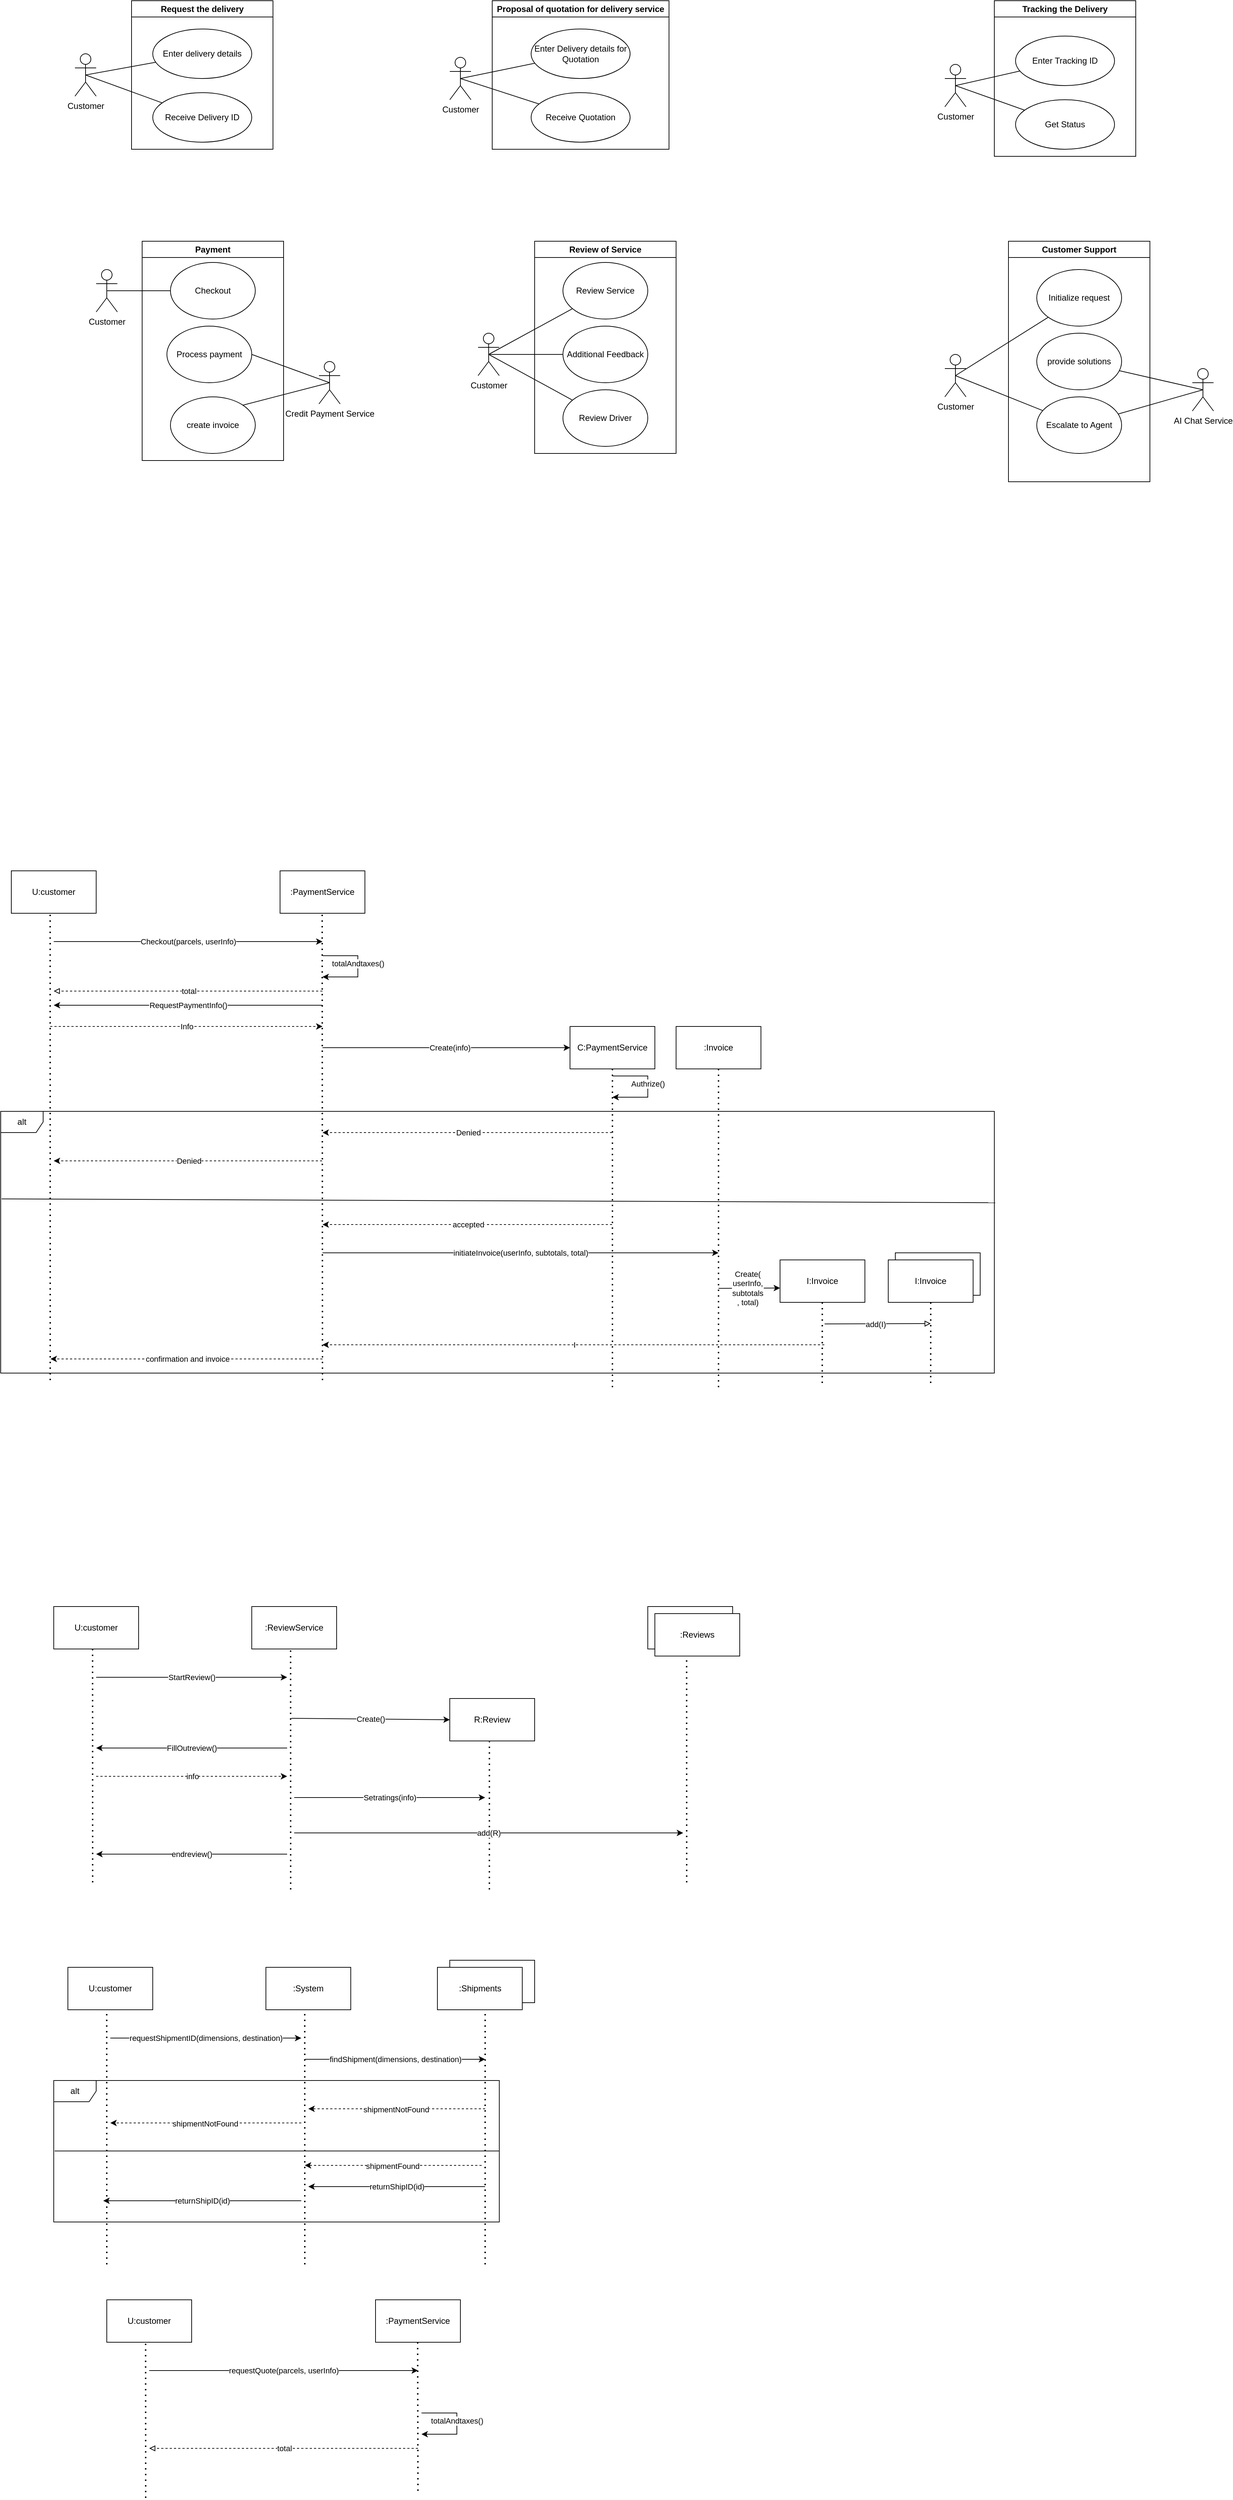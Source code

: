 <mxfile version="24.7.17">
  <diagram name="Page-1" id="E9uBEYS8e_-sD6PRWr0S">
    <mxGraphModel dx="955" dy="475" grid="1" gridSize="10" guides="1" tooltips="1" connect="1" arrows="1" fold="1" page="0" pageScale="1" pageWidth="1400" pageHeight="1000" math="0" shadow="0">
      <root>
        <mxCell id="0" />
        <mxCell id="1" parent="0" />
        <mxCell id="o7OOsQI0i-CVaTe_SLPI-57" value="alt" style="shape=umlFrame;whiteSpace=wrap;html=1;pointerEvents=0;" parent="1" vertex="1">
          <mxGeometry x="55" y="1690" width="1405" height="370" as="geometry" />
        </mxCell>
        <mxCell id="RrWazH4yD2ocSMV3lxz0-13" value="Request the delivery" style="swimlane;whiteSpace=wrap;html=1;" parent="1" vertex="1">
          <mxGeometry x="240" y="120" width="200" height="210" as="geometry" />
        </mxCell>
        <mxCell id="RrWazH4yD2ocSMV3lxz0-6" value="Enter delivery details" style="ellipse;whiteSpace=wrap;html=1;" parent="RrWazH4yD2ocSMV3lxz0-13" vertex="1">
          <mxGeometry x="30" y="40" width="140" height="70" as="geometry" />
        </mxCell>
        <mxCell id="RrWazH4yD2ocSMV3lxz0-7" value="Receive Delivery ID" style="ellipse;whiteSpace=wrap;html=1;" parent="RrWazH4yD2ocSMV3lxz0-13" vertex="1">
          <mxGeometry x="30" y="130" width="140" height="70" as="geometry" />
        </mxCell>
        <mxCell id="tm-aANwUoJgB9_Mllnvm-1" style="rounded=0;orthogonalLoop=1;jettySize=auto;html=1;exitX=0.5;exitY=0.5;exitDx=0;exitDy=0;exitPerimeter=0;endArrow=none;endFill=0;" edge="1" parent="1" source="RrWazH4yD2ocSMV3lxz0-14" target="RrWazH4yD2ocSMV3lxz0-6">
          <mxGeometry relative="1" as="geometry" />
        </mxCell>
        <mxCell id="tm-aANwUoJgB9_Mllnvm-2" style="rounded=0;orthogonalLoop=1;jettySize=auto;html=1;exitX=0.5;exitY=0.5;exitDx=0;exitDy=0;exitPerimeter=0;endArrow=none;endFill=0;" edge="1" parent="1" source="RrWazH4yD2ocSMV3lxz0-14" target="RrWazH4yD2ocSMV3lxz0-7">
          <mxGeometry relative="1" as="geometry" />
        </mxCell>
        <mxCell id="RrWazH4yD2ocSMV3lxz0-14" value="Customer" style="shape=umlActor;verticalLabelPosition=bottom;verticalAlign=top;html=1;outlineConnect=0;" parent="1" vertex="1">
          <mxGeometry x="160" y="195" width="30" height="60" as="geometry" />
        </mxCell>
        <mxCell id="ajyNIhzUGbpYRZz88VfT-1" value="Proposal of quotation for delivery service" style="swimlane;whiteSpace=wrap;html=1;" parent="1" vertex="1">
          <mxGeometry x="750" y="120" width="250" height="210" as="geometry" />
        </mxCell>
        <mxCell id="ajyNIhzUGbpYRZz88VfT-2" value="Enter Delivery details for Quotation" style="ellipse;whiteSpace=wrap;html=1;" parent="ajyNIhzUGbpYRZz88VfT-1" vertex="1">
          <mxGeometry x="55" y="40" width="140" height="70" as="geometry" />
        </mxCell>
        <mxCell id="ajyNIhzUGbpYRZz88VfT-3" value="Receive Quotation" style="ellipse;whiteSpace=wrap;html=1;" parent="ajyNIhzUGbpYRZz88VfT-1" vertex="1">
          <mxGeometry x="55" y="130" width="140" height="70" as="geometry" />
        </mxCell>
        <mxCell id="tm-aANwUoJgB9_Mllnvm-3" style="edgeStyle=none;rounded=0;orthogonalLoop=1;jettySize=auto;html=1;exitX=0.5;exitY=0.5;exitDx=0;exitDy=0;exitPerimeter=0;endArrow=none;endFill=0;" edge="1" parent="1" source="ajyNIhzUGbpYRZz88VfT-5" target="ajyNIhzUGbpYRZz88VfT-2">
          <mxGeometry relative="1" as="geometry" />
        </mxCell>
        <mxCell id="tm-aANwUoJgB9_Mllnvm-4" style="edgeStyle=none;rounded=0;orthogonalLoop=1;jettySize=auto;html=1;exitX=0.5;exitY=0.5;exitDx=0;exitDy=0;exitPerimeter=0;endArrow=none;endFill=0;" edge="1" parent="1" source="ajyNIhzUGbpYRZz88VfT-5" target="ajyNIhzUGbpYRZz88VfT-3">
          <mxGeometry relative="1" as="geometry" />
        </mxCell>
        <mxCell id="ajyNIhzUGbpYRZz88VfT-5" value="Customer" style="shape=umlActor;verticalLabelPosition=bottom;verticalAlign=top;html=1;outlineConnect=0;" parent="1" vertex="1">
          <mxGeometry x="690" y="200" width="30" height="60" as="geometry" />
        </mxCell>
        <mxCell id="ajyNIhzUGbpYRZz88VfT-19" value="Tracking the Delivery" style="swimlane;whiteSpace=wrap;html=1;" parent="1" vertex="1">
          <mxGeometry x="1460" y="120" width="200" height="220" as="geometry" />
        </mxCell>
        <mxCell id="ajyNIhzUGbpYRZz88VfT-20" value="Enter Tracking ID" style="ellipse;whiteSpace=wrap;html=1;" parent="ajyNIhzUGbpYRZz88VfT-19" vertex="1">
          <mxGeometry x="30" y="50" width="140" height="70" as="geometry" />
        </mxCell>
        <mxCell id="ajyNIhzUGbpYRZz88VfT-21" value="Get Status" style="ellipse;whiteSpace=wrap;html=1;" parent="ajyNIhzUGbpYRZz88VfT-19" vertex="1">
          <mxGeometry x="30" y="140" width="140" height="70" as="geometry" />
        </mxCell>
        <mxCell id="tm-aANwUoJgB9_Mllnvm-5" style="edgeStyle=none;rounded=0;orthogonalLoop=1;jettySize=auto;html=1;exitX=0.5;exitY=0.5;exitDx=0;exitDy=0;exitPerimeter=0;endArrow=none;endFill=0;" edge="1" parent="1" source="ajyNIhzUGbpYRZz88VfT-25" target="ajyNIhzUGbpYRZz88VfT-20">
          <mxGeometry relative="1" as="geometry" />
        </mxCell>
        <mxCell id="tm-aANwUoJgB9_Mllnvm-6" style="edgeStyle=none;rounded=0;orthogonalLoop=1;jettySize=auto;html=1;exitX=0.5;exitY=0.5;exitDx=0;exitDy=0;exitPerimeter=0;endArrow=none;endFill=0;" edge="1" parent="1" source="ajyNIhzUGbpYRZz88VfT-25" target="ajyNIhzUGbpYRZz88VfT-21">
          <mxGeometry relative="1" as="geometry" />
        </mxCell>
        <mxCell id="ajyNIhzUGbpYRZz88VfT-25" value="Customer" style="shape=umlActor;verticalLabelPosition=bottom;verticalAlign=top;html=1;outlineConnect=0;" parent="1" vertex="1">
          <mxGeometry x="1390" y="210" width="30" height="60" as="geometry" />
        </mxCell>
        <mxCell id="fZCNqDVNTXnF4iTmZyPd-1" style="rounded=0;orthogonalLoop=1;jettySize=auto;html=1;exitX=0.5;exitY=0.5;exitDx=0;exitDy=0;exitPerimeter=0;endArrow=none;endFill=0;" parent="1" source="fZCNqDVNTXnF4iTmZyPd-4" target="fZCNqDVNTXnF4iTmZyPd-5" edge="1">
          <mxGeometry relative="1" as="geometry" />
        </mxCell>
        <mxCell id="fZCNqDVNTXnF4iTmZyPd-2" style="edgeStyle=none;rounded=0;orthogonalLoop=1;jettySize=auto;html=1;exitX=0.5;exitY=0.5;exitDx=0;exitDy=0;exitPerimeter=0;endArrow=none;endFill=0;entryX=1;entryY=0;entryDx=0;entryDy=0;" parent="1" source="fZCNqDVNTXnF4iTmZyPd-8" target="fZCNqDVNTXnF4iTmZyPd-6" edge="1">
          <mxGeometry relative="1" as="geometry" />
        </mxCell>
        <mxCell id="fZCNqDVNTXnF4iTmZyPd-3" style="edgeStyle=none;rounded=0;orthogonalLoop=1;jettySize=auto;html=1;exitX=0.5;exitY=0.5;exitDx=0;exitDy=0;exitPerimeter=0;endArrow=none;endFill=0;entryX=1;entryY=0.5;entryDx=0;entryDy=0;" parent="1" source="fZCNqDVNTXnF4iTmZyPd-8" target="fZCNqDVNTXnF4iTmZyPd-9" edge="1">
          <mxGeometry relative="1" as="geometry" />
        </mxCell>
        <mxCell id="fZCNqDVNTXnF4iTmZyPd-4" value="Customer" style="shape=umlActor;verticalLabelPosition=bottom;verticalAlign=top;html=1;" parent="1" vertex="1">
          <mxGeometry x="190" y="500" width="30" height="60" as="geometry" />
        </mxCell>
        <mxCell id="fZCNqDVNTXnF4iTmZyPd-6" value="create invoice" style="ellipse;whiteSpace=wrap;html=1;" parent="1" vertex="1">
          <mxGeometry x="295" y="680" width="120" height="80" as="geometry" />
        </mxCell>
        <mxCell id="fZCNqDVNTXnF4iTmZyPd-8" value="Credit Payment Service" style="shape=umlActor;verticalLabelPosition=bottom;verticalAlign=top;html=1;" parent="1" vertex="1">
          <mxGeometry x="505" y="630" width="30" height="60" as="geometry" />
        </mxCell>
        <mxCell id="fZCNqDVNTXnF4iTmZyPd-10" value="Payment" style="swimlane;whiteSpace=wrap;html=1;" parent="1" vertex="1">
          <mxGeometry x="255" y="460" width="200" height="310" as="geometry" />
        </mxCell>
        <mxCell id="fZCNqDVNTXnF4iTmZyPd-5" value="Checkout" style="ellipse;whiteSpace=wrap;html=1;" parent="fZCNqDVNTXnF4iTmZyPd-10" vertex="1">
          <mxGeometry x="40" y="30" width="120" height="80" as="geometry" />
        </mxCell>
        <mxCell id="fZCNqDVNTXnF4iTmZyPd-9" value="Process payment" style="ellipse;whiteSpace=wrap;html=1;" parent="fZCNqDVNTXnF4iTmZyPd-10" vertex="1">
          <mxGeometry x="35" y="120" width="120" height="80" as="geometry" />
        </mxCell>
        <mxCell id="fZCNqDVNTXnF4iTmZyPd-11" style="edgeStyle=none;rounded=0;orthogonalLoop=1;jettySize=auto;html=1;exitX=0.5;exitY=0.5;exitDx=0;exitDy=0;exitPerimeter=0;endArrow=none;endFill=0;" parent="1" source="fZCNqDVNTXnF4iTmZyPd-15" target="fZCNqDVNTXnF4iTmZyPd-16" edge="1">
          <mxGeometry relative="1" as="geometry" />
        </mxCell>
        <mxCell id="fZCNqDVNTXnF4iTmZyPd-12" style="edgeStyle=none;rounded=0;orthogonalLoop=1;jettySize=auto;html=1;exitX=0.5;exitY=0.5;exitDx=0;exitDy=0;exitPerimeter=0;endArrow=none;endFill=0;" parent="1" source="fZCNqDVNTXnF4iTmZyPd-15" target="fZCNqDVNTXnF4iTmZyPd-17" edge="1">
          <mxGeometry relative="1" as="geometry" />
        </mxCell>
        <mxCell id="fZCNqDVNTXnF4iTmZyPd-13" style="edgeStyle=none;rounded=0;orthogonalLoop=1;jettySize=auto;html=1;exitX=0.5;exitY=0.5;exitDx=0;exitDy=0;exitPerimeter=0;endArrow=none;endFill=0;" parent="1" source="fZCNqDVNTXnF4iTmZyPd-15" target="fZCNqDVNTXnF4iTmZyPd-18" edge="1">
          <mxGeometry relative="1" as="geometry" />
        </mxCell>
        <mxCell id="fZCNqDVNTXnF4iTmZyPd-15" value="Customer" style="shape=umlActor;verticalLabelPosition=bottom;verticalAlign=top;html=1;" parent="1" vertex="1">
          <mxGeometry x="730" y="590" width="30" height="60" as="geometry" />
        </mxCell>
        <mxCell id="fZCNqDVNTXnF4iTmZyPd-16" value="Review Service" style="ellipse;whiteSpace=wrap;html=1;" parent="1" vertex="1">
          <mxGeometry x="850" y="490" width="120" height="80" as="geometry" />
        </mxCell>
        <mxCell id="fZCNqDVNTXnF4iTmZyPd-17" value="Additional Feedback" style="ellipse;whiteSpace=wrap;html=1;" parent="1" vertex="1">
          <mxGeometry x="850" y="580" width="120" height="80" as="geometry" />
        </mxCell>
        <mxCell id="fZCNqDVNTXnF4iTmZyPd-18" value="Review Driver" style="ellipse;whiteSpace=wrap;html=1;" parent="1" vertex="1">
          <mxGeometry x="850" y="670" width="120" height="80" as="geometry" />
        </mxCell>
        <mxCell id="fZCNqDVNTXnF4iTmZyPd-20" value="Review of Service" style="swimlane;whiteSpace=wrap;html=1;" parent="1" vertex="1">
          <mxGeometry x="810" y="460" width="200" height="300" as="geometry" />
        </mxCell>
        <mxCell id="tm-aANwUoJgB9_Mllnvm-8" style="edgeStyle=none;rounded=0;orthogonalLoop=1;jettySize=auto;html=1;exitX=0.5;exitY=0.5;exitDx=0;exitDy=0;exitPerimeter=0;endArrow=none;endFill=0;" edge="1" parent="1" source="fZCNqDVNTXnF4iTmZyPd-26" target="fZCNqDVNTXnF4iTmZyPd-27">
          <mxGeometry relative="1" as="geometry" />
        </mxCell>
        <mxCell id="tm-aANwUoJgB9_Mllnvm-9" style="edgeStyle=none;rounded=0;orthogonalLoop=1;jettySize=auto;html=1;exitX=0.5;exitY=0.5;exitDx=0;exitDy=0;exitPerimeter=0;endArrow=none;endFill=0;" edge="1" parent="1" source="fZCNqDVNTXnF4iTmZyPd-26" target="fZCNqDVNTXnF4iTmZyPd-29">
          <mxGeometry relative="1" as="geometry" />
        </mxCell>
        <mxCell id="fZCNqDVNTXnF4iTmZyPd-26" value="Customer" style="shape=umlActor;verticalLabelPosition=bottom;verticalAlign=top;html=1;outlineConnect=0;" parent="1" vertex="1">
          <mxGeometry x="1390" y="620" width="30" height="60" as="geometry" />
        </mxCell>
        <mxCell id="fZCNqDVNTXnF4iTmZyPd-27" value="Initialize request" style="ellipse;whiteSpace=wrap;html=1;" parent="1" vertex="1">
          <mxGeometry x="1520" y="500" width="120" height="80" as="geometry" />
        </mxCell>
        <mxCell id="fZCNqDVNTXnF4iTmZyPd-28" value="provide solutions" style="ellipse;whiteSpace=wrap;html=1;" parent="1" vertex="1">
          <mxGeometry x="1520" y="590" width="120" height="80" as="geometry" />
        </mxCell>
        <mxCell id="fZCNqDVNTXnF4iTmZyPd-29" value="Escalate to Agent" style="ellipse;whiteSpace=wrap;html=1;" parent="1" vertex="1">
          <mxGeometry x="1520" y="680" width="120" height="80" as="geometry" />
        </mxCell>
        <mxCell id="fZCNqDVNTXnF4iTmZyPd-31" style="edgeStyle=none;rounded=0;orthogonalLoop=1;jettySize=auto;html=1;exitX=0.5;exitY=0.5;exitDx=0;exitDy=0;exitPerimeter=0;endArrow=none;endFill=0;" parent="1" source="fZCNqDVNTXnF4iTmZyPd-38" target="fZCNqDVNTXnF4iTmZyPd-28" edge="1">
          <mxGeometry relative="1" as="geometry" />
        </mxCell>
        <mxCell id="fZCNqDVNTXnF4iTmZyPd-32" style="edgeStyle=none;rounded=0;orthogonalLoop=1;jettySize=auto;html=1;exitX=0.5;exitY=0.5;exitDx=0;exitDy=0;exitPerimeter=0;endArrow=none;endFill=0;" parent="1" source="fZCNqDVNTXnF4iTmZyPd-38" target="fZCNqDVNTXnF4iTmZyPd-29" edge="1">
          <mxGeometry relative="1" as="geometry" />
        </mxCell>
        <mxCell id="fZCNqDVNTXnF4iTmZyPd-38" value="AI Chat Service" style="shape=umlActor;verticalLabelPosition=bottom;verticalAlign=top;html=1;outlineConnect=0;" parent="1" vertex="1">
          <mxGeometry x="1740" y="640" width="30" height="60" as="geometry" />
        </mxCell>
        <mxCell id="fZCNqDVNTXnF4iTmZyPd-39" value="Customer Support" style="swimlane;whiteSpace=wrap;html=1;" parent="1" vertex="1">
          <mxGeometry x="1480" y="460" width="200" height="340" as="geometry" />
        </mxCell>
        <mxCell id="o7OOsQI0i-CVaTe_SLPI-4" value="" style="endArrow=none;dashed=1;html=1;dashPattern=1 3;strokeWidth=2;rounded=0;" parent="1" edge="1">
          <mxGeometry width="50" height="50" relative="1" as="geometry">
            <mxPoint x="125" y="2070" as="sourcePoint" />
            <mxPoint x="124.9" y="1410" as="targetPoint" />
          </mxGeometry>
        </mxCell>
        <mxCell id="o7OOsQI0i-CVaTe_SLPI-9" value=":PaymentService" style="rounded=0;whiteSpace=wrap;html=1;" parent="1" vertex="1">
          <mxGeometry x="450" y="1350" width="120" height="60" as="geometry" />
        </mxCell>
        <mxCell id="o7OOsQI0i-CVaTe_SLPI-10" value="" style="endArrow=none;dashed=1;html=1;dashPattern=1 3;strokeWidth=2;rounded=0;" parent="1" edge="1">
          <mxGeometry width="50" height="50" relative="1" as="geometry">
            <mxPoint x="510" y="2070" as="sourcePoint" />
            <mxPoint x="509.57" y="1410" as="targetPoint" />
          </mxGeometry>
        </mxCell>
        <mxCell id="o7OOsQI0i-CVaTe_SLPI-11" value="C:PaymentService" style="rounded=0;whiteSpace=wrap;html=1;" parent="1" vertex="1">
          <mxGeometry x="860" y="1570" width="120" height="60" as="geometry" />
        </mxCell>
        <mxCell id="o7OOsQI0i-CVaTe_SLPI-12" value="" style="endArrow=none;dashed=1;html=1;dashPattern=1 3;strokeWidth=2;rounded=0;entryX=0.5;entryY=1;entryDx=0;entryDy=0;" parent="1" target="o7OOsQI0i-CVaTe_SLPI-11" edge="1">
          <mxGeometry width="50" height="50" relative="1" as="geometry">
            <mxPoint x="920" y="2080" as="sourcePoint" />
            <mxPoint x="919.7" y="1610" as="targetPoint" />
          </mxGeometry>
        </mxCell>
        <mxCell id="o7OOsQI0i-CVaTe_SLPI-13" value=":Invoice" style="rounded=0;whiteSpace=wrap;html=1;" parent="1" vertex="1">
          <mxGeometry x="1010" y="1570" width="120" height="60" as="geometry" />
        </mxCell>
        <mxCell id="o7OOsQI0i-CVaTe_SLPI-14" value="" style="endArrow=none;dashed=1;html=1;dashPattern=1 3;strokeWidth=2;rounded=0;entryX=0.5;entryY=1;entryDx=0;entryDy=0;" parent="1" target="o7OOsQI0i-CVaTe_SLPI-13" edge="1">
          <mxGeometry width="50" height="50" relative="1" as="geometry">
            <mxPoint x="1070" y="2080" as="sourcePoint" />
            <mxPoint x="1070" y="1640" as="targetPoint" />
          </mxGeometry>
        </mxCell>
        <mxCell id="o7OOsQI0i-CVaTe_SLPI-15" value="I:Invoice" style="rounded=0;whiteSpace=wrap;html=1;" parent="1" vertex="1">
          <mxGeometry x="1157" y="1900" width="120" height="60" as="geometry" />
        </mxCell>
        <mxCell id="o7OOsQI0i-CVaTe_SLPI-16" value="" style="endArrow=none;dashed=1;html=1;dashPattern=1 3;strokeWidth=2;rounded=0;" parent="1" edge="1">
          <mxGeometry width="50" height="50" relative="1" as="geometry">
            <mxPoint x="1216.75" y="1960" as="sourcePoint" />
            <mxPoint x="1216.66" y="2080" as="targetPoint" />
          </mxGeometry>
        </mxCell>
        <mxCell id="o7OOsQI0i-CVaTe_SLPI-25" value="" style="endArrow=classic;html=1;rounded=0;" parent="1" edge="1">
          <mxGeometry relative="1" as="geometry">
            <mxPoint x="130" y="1450" as="sourcePoint" />
            <mxPoint x="510" y="1450" as="targetPoint" />
          </mxGeometry>
        </mxCell>
        <mxCell id="o7OOsQI0i-CVaTe_SLPI-26" value="Checkout(parcels, userInfo)" style="edgeLabel;resizable=0;html=1;;align=center;verticalAlign=middle;" parent="o7OOsQI0i-CVaTe_SLPI-25" connectable="0" vertex="1">
          <mxGeometry relative="1" as="geometry">
            <mxPoint as="offset" />
          </mxGeometry>
        </mxCell>
        <mxCell id="o7OOsQI0i-CVaTe_SLPI-30" value="" style="endArrow=classic;html=1;rounded=0;entryX=0;entryY=0.5;entryDx=0;entryDy=0;" parent="1" target="o7OOsQI0i-CVaTe_SLPI-11" edge="1">
          <mxGeometry relative="1" as="geometry">
            <mxPoint x="510" y="1600" as="sourcePoint" />
            <mxPoint x="680" y="1530" as="targetPoint" />
          </mxGeometry>
        </mxCell>
        <mxCell id="o7OOsQI0i-CVaTe_SLPI-31" value="Create(info)" style="edgeLabel;resizable=0;html=1;;align=center;verticalAlign=middle;" parent="o7OOsQI0i-CVaTe_SLPI-30" connectable="0" vertex="1">
          <mxGeometry relative="1" as="geometry">
            <mxPoint x="5" as="offset" />
          </mxGeometry>
        </mxCell>
        <mxCell id="o7OOsQI0i-CVaTe_SLPI-37" value="" style="endArrow=classic;html=1;rounded=0;" parent="1" edge="1">
          <mxGeometry relative="1" as="geometry">
            <mxPoint x="510" y="1540" as="sourcePoint" />
            <mxPoint x="130" y="1540" as="targetPoint" />
          </mxGeometry>
        </mxCell>
        <mxCell id="o7OOsQI0i-CVaTe_SLPI-38" value="RequestPaymentInfo()" style="edgeLabel;resizable=0;html=1;;align=center;verticalAlign=middle;" parent="o7OOsQI0i-CVaTe_SLPI-37" connectable="0" vertex="1">
          <mxGeometry relative="1" as="geometry" />
        </mxCell>
        <mxCell id="o7OOsQI0i-CVaTe_SLPI-48" value="" style="endArrow=classic;html=1;rounded=0;dashed=1;" parent="1" edge="1">
          <mxGeometry relative="1" as="geometry">
            <mxPoint x="125" y="1570" as="sourcePoint" />
            <mxPoint x="510" y="1570" as="targetPoint" />
          </mxGeometry>
        </mxCell>
        <mxCell id="o7OOsQI0i-CVaTe_SLPI-49" value="Info" style="edgeLabel;resizable=0;html=1;;align=center;verticalAlign=middle;" parent="o7OOsQI0i-CVaTe_SLPI-48" connectable="0" vertex="1">
          <mxGeometry relative="1" as="geometry">
            <mxPoint as="offset" />
          </mxGeometry>
        </mxCell>
        <mxCell id="o7OOsQI0i-CVaTe_SLPI-50" value="" style="endArrow=classic;html=1;rounded=0;" parent="1" edge="1">
          <mxGeometry width="50" height="50" relative="1" as="geometry">
            <mxPoint x="920" y="1640" as="sourcePoint" />
            <mxPoint x="920" y="1670" as="targetPoint" />
            <Array as="points">
              <mxPoint x="970" y="1640" />
              <mxPoint x="970" y="1670" />
            </Array>
          </mxGeometry>
        </mxCell>
        <mxCell id="o7OOsQI0i-CVaTe_SLPI-51" value="Authrize()" style="edgeLabel;html=1;align=center;verticalAlign=middle;resizable=0;points=[];" parent="o7OOsQI0i-CVaTe_SLPI-50" vertex="1" connectable="0">
          <mxGeometry x="-0.068" relative="1" as="geometry">
            <mxPoint as="offset" />
          </mxGeometry>
        </mxCell>
        <mxCell id="o7OOsQI0i-CVaTe_SLPI-58" value="" style="endArrow=none;html=1;rounded=0;exitX=0.001;exitY=0.46;exitDx=0;exitDy=0;exitPerimeter=0;entryX=1.001;entryY=0.349;entryDx=0;entryDy=0;entryPerimeter=0;" parent="1" target="o7OOsQI0i-CVaTe_SLPI-57" edge="1">
          <mxGeometry width="50" height="50" relative="1" as="geometry">
            <mxPoint x="56.245" y="1813.8" as="sourcePoint" />
            <mxPoint x="1300" y="1818.1" as="targetPoint" />
          </mxGeometry>
        </mxCell>
        <mxCell id="o7OOsQI0i-CVaTe_SLPI-68" value="" style="endArrow=classic;html=1;rounded=0;dashed=1;" parent="1" edge="1">
          <mxGeometry relative="1" as="geometry">
            <mxPoint x="919.57" y="1720" as="sourcePoint" />
            <mxPoint x="510" y="1720.01" as="targetPoint" />
          </mxGeometry>
        </mxCell>
        <mxCell id="o7OOsQI0i-CVaTe_SLPI-69" value="Denied" style="edgeLabel;resizable=0;html=1;;align=center;verticalAlign=middle;" parent="o7OOsQI0i-CVaTe_SLPI-68" connectable="0" vertex="1">
          <mxGeometry relative="1" as="geometry">
            <mxPoint x="1" as="offset" />
          </mxGeometry>
        </mxCell>
        <mxCell id="o7OOsQI0i-CVaTe_SLPI-73" value="" style="endArrow=classic;html=1;rounded=0;dashed=1;" parent="1" edge="1">
          <mxGeometry relative="1" as="geometry">
            <mxPoint x="509.57" y="1760" as="sourcePoint" />
            <mxPoint x="130" y="1760" as="targetPoint" />
          </mxGeometry>
        </mxCell>
        <mxCell id="o7OOsQI0i-CVaTe_SLPI-74" value="Denied" style="edgeLabel;resizable=0;html=1;;align=center;verticalAlign=middle;" parent="o7OOsQI0i-CVaTe_SLPI-73" connectable="0" vertex="1">
          <mxGeometry relative="1" as="geometry">
            <mxPoint x="1" as="offset" />
          </mxGeometry>
        </mxCell>
        <mxCell id="o7OOsQI0i-CVaTe_SLPI-77" value="" style="endArrow=classic;html=1;rounded=0;dashed=1;" parent="1" edge="1">
          <mxGeometry relative="1" as="geometry">
            <mxPoint x="919.57" y="1850" as="sourcePoint" />
            <mxPoint x="510" y="1850.01" as="targetPoint" />
          </mxGeometry>
        </mxCell>
        <mxCell id="o7OOsQI0i-CVaTe_SLPI-78" value="accepted" style="edgeLabel;resizable=0;html=1;;align=center;verticalAlign=middle;" parent="o7OOsQI0i-CVaTe_SLPI-77" connectable="0" vertex="1">
          <mxGeometry relative="1" as="geometry">
            <mxPoint x="1" as="offset" />
          </mxGeometry>
        </mxCell>
        <mxCell id="o7OOsQI0i-CVaTe_SLPI-80" value="" style="endArrow=classic;html=1;rounded=0;" parent="1" edge="1">
          <mxGeometry relative="1" as="geometry">
            <mxPoint x="510" y="1890" as="sourcePoint" />
            <mxPoint x="1070" y="1890" as="targetPoint" />
          </mxGeometry>
        </mxCell>
        <mxCell id="o7OOsQI0i-CVaTe_SLPI-81" value="initiateInvoice(userInfo, subtotals, total)" style="edgeLabel;resizable=0;html=1;;align=center;verticalAlign=middle;" parent="o7OOsQI0i-CVaTe_SLPI-80" connectable="0" vertex="1">
          <mxGeometry relative="1" as="geometry">
            <mxPoint as="offset" />
          </mxGeometry>
        </mxCell>
        <mxCell id="o7OOsQI0i-CVaTe_SLPI-82" value="" style="endArrow=classic;html=1;rounded=0;" parent="1" edge="1">
          <mxGeometry width="50" height="50" relative="1" as="geometry">
            <mxPoint x="510" y="1470" as="sourcePoint" />
            <mxPoint x="510" y="1500" as="targetPoint" />
            <Array as="points">
              <mxPoint x="560" y="1470" />
              <mxPoint x="560" y="1500" />
            </Array>
          </mxGeometry>
        </mxCell>
        <mxCell id="o7OOsQI0i-CVaTe_SLPI-83" value="totalAndtaxes()" style="edgeLabel;html=1;align=center;verticalAlign=middle;resizable=0;points=[];" parent="o7OOsQI0i-CVaTe_SLPI-82" vertex="1" connectable="0">
          <mxGeometry x="-0.068" relative="1" as="geometry">
            <mxPoint as="offset" />
          </mxGeometry>
        </mxCell>
        <mxCell id="o7OOsQI0i-CVaTe_SLPI-84" value="" style="endArrow=classic;html=1;rounded=0;entryX=-0.025;entryY=0.65;entryDx=0;entryDy=0;entryPerimeter=0;" parent="1" edge="1">
          <mxGeometry relative="1" as="geometry">
            <mxPoint x="1070" y="1940.25" as="sourcePoint" />
            <mxPoint x="1157" y="1939.75" as="targetPoint" />
          </mxGeometry>
        </mxCell>
        <mxCell id="o7OOsQI0i-CVaTe_SLPI-85" value="&lt;div&gt;Create(&lt;br&gt;&lt;/div&gt;&lt;div&gt;userInfo,&lt;/div&gt;&lt;div&gt;subtotals&lt;/div&gt;&lt;div&gt;, total)&lt;/div&gt;" style="edgeLabel;resizable=0;html=1;;align=center;verticalAlign=middle;" parent="o7OOsQI0i-CVaTe_SLPI-84" connectable="0" vertex="1">
          <mxGeometry relative="1" as="geometry">
            <mxPoint x="-3" as="offset" />
          </mxGeometry>
        </mxCell>
        <mxCell id="o7OOsQI0i-CVaTe_SLPI-86" value="" style="endArrow=classic;html=1;rounded=0;dashed=1;" parent="1" edge="1">
          <mxGeometry relative="1" as="geometry">
            <mxPoint x="1219.57" y="2020" as="sourcePoint" />
            <mxPoint x="510" y="2020" as="targetPoint" />
          </mxGeometry>
        </mxCell>
        <mxCell id="o7OOsQI0i-CVaTe_SLPI-87" value="I" style="edgeLabel;resizable=0;html=1;;align=center;verticalAlign=middle;" parent="o7OOsQI0i-CVaTe_SLPI-86" connectable="0" vertex="1">
          <mxGeometry relative="1" as="geometry">
            <mxPoint x="1" as="offset" />
          </mxGeometry>
        </mxCell>
        <mxCell id="o7OOsQI0i-CVaTe_SLPI-88" value="I:Invoice" style="rounded=0;whiteSpace=wrap;html=1;" parent="1" vertex="1">
          <mxGeometry x="1320" y="1890" width="120" height="60" as="geometry" />
        </mxCell>
        <mxCell id="o7OOsQI0i-CVaTe_SLPI-89" value="I:Invoice" style="rounded=0;whiteSpace=wrap;html=1;" parent="1" vertex="1">
          <mxGeometry x="1310" y="1900" width="120" height="60" as="geometry" />
        </mxCell>
        <mxCell id="o7OOsQI0i-CVaTe_SLPI-90" value="" style="endArrow=none;dashed=1;html=1;dashPattern=1 3;strokeWidth=2;rounded=0;" parent="1" edge="1">
          <mxGeometry width="50" height="50" relative="1" as="geometry">
            <mxPoint x="1370.09" y="1960" as="sourcePoint" />
            <mxPoint x="1370" y="2080" as="targetPoint" />
          </mxGeometry>
        </mxCell>
        <mxCell id="o7OOsQI0i-CVaTe_SLPI-91" value="" style="endArrow=block;html=1;rounded=0;endFill=0;" parent="1" edge="1">
          <mxGeometry relative="1" as="geometry">
            <mxPoint x="1220" y="1990.5" as="sourcePoint" />
            <mxPoint x="1370" y="1990" as="targetPoint" />
          </mxGeometry>
        </mxCell>
        <mxCell id="o7OOsQI0i-CVaTe_SLPI-92" value="add(I)" style="edgeLabel;resizable=0;html=1;;align=center;verticalAlign=middle;" parent="o7OOsQI0i-CVaTe_SLPI-91" connectable="0" vertex="1">
          <mxGeometry relative="1" as="geometry">
            <mxPoint x="-3" as="offset" />
          </mxGeometry>
        </mxCell>
        <mxCell id="o7OOsQI0i-CVaTe_SLPI-94" value="" style="endArrow=classic;html=1;rounded=0;dashed=1;" parent="1" edge="1">
          <mxGeometry relative="1" as="geometry">
            <mxPoint x="510" y="2040" as="sourcePoint" />
            <mxPoint x="125.43" y="2040" as="targetPoint" />
          </mxGeometry>
        </mxCell>
        <mxCell id="o7OOsQI0i-CVaTe_SLPI-95" value="confirmation and invoice" style="edgeLabel;resizable=0;html=1;;align=center;verticalAlign=middle;" parent="o7OOsQI0i-CVaTe_SLPI-94" connectable="0" vertex="1">
          <mxGeometry relative="1" as="geometry">
            <mxPoint x="1" as="offset" />
          </mxGeometry>
        </mxCell>
        <mxCell id="o7OOsQI0i-CVaTe_SLPI-96" value="" style="endArrow=block;html=1;rounded=0;dashed=1;endFill=0;" parent="1" edge="1">
          <mxGeometry relative="1" as="geometry">
            <mxPoint x="510" y="1520" as="sourcePoint" />
            <mxPoint x="130" y="1520" as="targetPoint" />
          </mxGeometry>
        </mxCell>
        <mxCell id="o7OOsQI0i-CVaTe_SLPI-97" value="&lt;div&gt;total&lt;/div&gt;" style="edgeLabel;resizable=0;html=1;;align=center;verticalAlign=middle;" parent="o7OOsQI0i-CVaTe_SLPI-96" connectable="0" vertex="1">
          <mxGeometry relative="1" as="geometry">
            <mxPoint x="1" as="offset" />
          </mxGeometry>
        </mxCell>
        <mxCell id="o7OOsQI0i-CVaTe_SLPI-98" value="U:customer" style="rounded=0;whiteSpace=wrap;html=1;" parent="1" vertex="1">
          <mxGeometry x="70" y="1350" width="120" height="60" as="geometry" />
        </mxCell>
        <mxCell id="o7OOsQI0i-CVaTe_SLPI-99" value="" style="endArrow=none;dashed=1;html=1;dashPattern=1 3;strokeWidth=2;rounded=0;" parent="1" edge="1">
          <mxGeometry width="50" height="50" relative="1" as="geometry">
            <mxPoint x="185" y="2780" as="sourcePoint" />
            <mxPoint x="184.9" y="2450" as="targetPoint" />
          </mxGeometry>
        </mxCell>
        <mxCell id="o7OOsQI0i-CVaTe_SLPI-100" value="U:customer" style="rounded=0;whiteSpace=wrap;html=1;" parent="1" vertex="1">
          <mxGeometry x="130" y="2390" width="120" height="60" as="geometry" />
        </mxCell>
        <mxCell id="o7OOsQI0i-CVaTe_SLPI-101" value="" style="endArrow=none;dashed=1;html=1;dashPattern=1 3;strokeWidth=2;rounded=0;" parent="1" edge="1">
          <mxGeometry width="50" height="50" relative="1" as="geometry">
            <mxPoint x="465" y="2790" as="sourcePoint" />
            <mxPoint x="464.9" y="2450" as="targetPoint" />
          </mxGeometry>
        </mxCell>
        <mxCell id="o7OOsQI0i-CVaTe_SLPI-102" value=":ReviewService" style="rounded=0;whiteSpace=wrap;html=1;" parent="1" vertex="1">
          <mxGeometry x="410" y="2390" width="120" height="60" as="geometry" />
        </mxCell>
        <mxCell id="o7OOsQI0i-CVaTe_SLPI-103" value="" style="endArrow=none;dashed=1;html=1;dashPattern=1 3;strokeWidth=2;rounded=0;entryX=0.467;entryY=1.015;entryDx=0;entryDy=0;entryPerimeter=0;" parent="1" target="o7OOsQI0i-CVaTe_SLPI-104" edge="1">
          <mxGeometry width="50" height="50" relative="1" as="geometry">
            <mxPoint x="746" y="2790" as="sourcePoint" />
            <mxPoint x="744.9" y="2450" as="targetPoint" />
          </mxGeometry>
        </mxCell>
        <mxCell id="o7OOsQI0i-CVaTe_SLPI-104" value="R:Review" style="rounded=0;whiteSpace=wrap;html=1;" parent="1" vertex="1">
          <mxGeometry x="690" y="2520" width="120" height="60" as="geometry" />
        </mxCell>
        <mxCell id="o7OOsQI0i-CVaTe_SLPI-105" value="" style="endArrow=none;dashed=1;html=1;dashPattern=1 3;strokeWidth=2;rounded=0;" parent="1" edge="1">
          <mxGeometry width="50" height="50" relative="1" as="geometry">
            <mxPoint x="1025" y="2780" as="sourcePoint" />
            <mxPoint x="1024.9" y="2450" as="targetPoint" />
          </mxGeometry>
        </mxCell>
        <mxCell id="o7OOsQI0i-CVaTe_SLPI-106" value=":Review" style="rounded=0;whiteSpace=wrap;html=1;" parent="1" vertex="1">
          <mxGeometry x="970" y="2390" width="120" height="60" as="geometry" />
        </mxCell>
        <mxCell id="o7OOsQI0i-CVaTe_SLPI-107" value=":Reviews" style="rounded=0;whiteSpace=wrap;html=1;" parent="1" vertex="1">
          <mxGeometry x="980" y="2400" width="120" height="60" as="geometry" />
        </mxCell>
        <mxCell id="o7OOsQI0i-CVaTe_SLPI-108" value="" style="endArrow=classic;html=1;rounded=0;" parent="1" edge="1">
          <mxGeometry relative="1" as="geometry">
            <mxPoint x="190" y="2490" as="sourcePoint" />
            <mxPoint x="460" y="2490" as="targetPoint" />
          </mxGeometry>
        </mxCell>
        <mxCell id="o7OOsQI0i-CVaTe_SLPI-109" value="StartReview()" style="edgeLabel;resizable=0;html=1;;align=center;verticalAlign=middle;" parent="o7OOsQI0i-CVaTe_SLPI-108" connectable="0" vertex="1">
          <mxGeometry relative="1" as="geometry">
            <mxPoint as="offset" />
          </mxGeometry>
        </mxCell>
        <mxCell id="o7OOsQI0i-CVaTe_SLPI-110" value="" style="endArrow=classic;html=1;rounded=0;entryX=0;entryY=0.5;entryDx=0;entryDy=0;" parent="1" target="o7OOsQI0i-CVaTe_SLPI-104" edge="1">
          <mxGeometry relative="1" as="geometry">
            <mxPoint x="466" y="2548" as="sourcePoint" />
            <mxPoint x="736" y="2548" as="targetPoint" />
          </mxGeometry>
        </mxCell>
        <mxCell id="o7OOsQI0i-CVaTe_SLPI-111" value="Create()" style="edgeLabel;resizable=0;html=1;;align=center;verticalAlign=middle;" parent="o7OOsQI0i-CVaTe_SLPI-110" connectable="0" vertex="1">
          <mxGeometry relative="1" as="geometry">
            <mxPoint as="offset" />
          </mxGeometry>
        </mxCell>
        <mxCell id="o7OOsQI0i-CVaTe_SLPI-112" value="" style="endArrow=classic;html=1;rounded=0;" parent="1" edge="1">
          <mxGeometry relative="1" as="geometry">
            <mxPoint x="460" y="2590" as="sourcePoint" />
            <mxPoint x="190" y="2590" as="targetPoint" />
          </mxGeometry>
        </mxCell>
        <mxCell id="o7OOsQI0i-CVaTe_SLPI-113" value="FillOutreview()" style="edgeLabel;resizable=0;html=1;;align=center;verticalAlign=middle;" parent="o7OOsQI0i-CVaTe_SLPI-112" connectable="0" vertex="1">
          <mxGeometry relative="1" as="geometry">
            <mxPoint as="offset" />
          </mxGeometry>
        </mxCell>
        <mxCell id="o7OOsQI0i-CVaTe_SLPI-114" value="" style="endArrow=classic;html=1;rounded=0;dashed=1;" parent="1" edge="1">
          <mxGeometry relative="1" as="geometry">
            <mxPoint x="190" y="2630" as="sourcePoint" />
            <mxPoint x="460" y="2630" as="targetPoint" />
          </mxGeometry>
        </mxCell>
        <mxCell id="o7OOsQI0i-CVaTe_SLPI-115" value="info" style="edgeLabel;resizable=0;html=1;;align=center;verticalAlign=middle;" parent="o7OOsQI0i-CVaTe_SLPI-114" connectable="0" vertex="1">
          <mxGeometry relative="1" as="geometry">
            <mxPoint x="1" as="offset" />
          </mxGeometry>
        </mxCell>
        <mxCell id="o7OOsQI0i-CVaTe_SLPI-117" value="" style="endArrow=classic;html=1;rounded=0;" parent="1" edge="1">
          <mxGeometry relative="1" as="geometry">
            <mxPoint x="470" y="2660" as="sourcePoint" />
            <mxPoint x="740" y="2660" as="targetPoint" />
          </mxGeometry>
        </mxCell>
        <mxCell id="o7OOsQI0i-CVaTe_SLPI-118" value="Setratings(info)" style="edgeLabel;resizable=0;html=1;;align=center;verticalAlign=middle;" parent="o7OOsQI0i-CVaTe_SLPI-117" connectable="0" vertex="1">
          <mxGeometry relative="1" as="geometry">
            <mxPoint as="offset" />
          </mxGeometry>
        </mxCell>
        <mxCell id="o7OOsQI0i-CVaTe_SLPI-119" value="" style="endArrow=classic;html=1;rounded=0;" parent="1" edge="1">
          <mxGeometry relative="1" as="geometry">
            <mxPoint x="470" y="2710" as="sourcePoint" />
            <mxPoint x="1020" y="2710" as="targetPoint" />
          </mxGeometry>
        </mxCell>
        <mxCell id="o7OOsQI0i-CVaTe_SLPI-120" value="add(R)" style="edgeLabel;resizable=0;html=1;;align=center;verticalAlign=middle;" parent="o7OOsQI0i-CVaTe_SLPI-119" connectable="0" vertex="1">
          <mxGeometry relative="1" as="geometry">
            <mxPoint as="offset" />
          </mxGeometry>
        </mxCell>
        <mxCell id="o7OOsQI0i-CVaTe_SLPI-121" value="" style="endArrow=classic;html=1;rounded=0;" parent="1" edge="1">
          <mxGeometry relative="1" as="geometry">
            <mxPoint x="460" y="2740" as="sourcePoint" />
            <mxPoint x="190" y="2740" as="targetPoint" />
          </mxGeometry>
        </mxCell>
        <mxCell id="o7OOsQI0i-CVaTe_SLPI-122" value="endreview()" style="edgeLabel;resizable=0;html=1;;align=center;verticalAlign=middle;" parent="o7OOsQI0i-CVaTe_SLPI-121" connectable="0" vertex="1">
          <mxGeometry relative="1" as="geometry">
            <mxPoint as="offset" />
          </mxGeometry>
        </mxCell>
        <mxCell id="O-hAwbOFxL-ZBw6xpWfr-2" value="" style="endArrow=none;dashed=1;html=1;dashPattern=1 3;strokeWidth=2;rounded=0;" edge="1" parent="1">
          <mxGeometry width="50" height="50" relative="1" as="geometry">
            <mxPoint x="205" y="3320" as="sourcePoint" />
            <mxPoint x="204.9" y="2960" as="targetPoint" />
          </mxGeometry>
        </mxCell>
        <mxCell id="O-hAwbOFxL-ZBw6xpWfr-3" value="U:customer" style="rounded=0;whiteSpace=wrap;html=1;" vertex="1" parent="1">
          <mxGeometry x="150" y="2900" width="120" height="60" as="geometry" />
        </mxCell>
        <mxCell id="O-hAwbOFxL-ZBw6xpWfr-4" value="" style="endArrow=none;dashed=1;html=1;dashPattern=1 3;strokeWidth=2;rounded=0;" edge="1" parent="1">
          <mxGeometry width="50" height="50" relative="1" as="geometry">
            <mxPoint x="485" y="3320" as="sourcePoint" />
            <mxPoint x="484.9" y="2960" as="targetPoint" />
          </mxGeometry>
        </mxCell>
        <mxCell id="O-hAwbOFxL-ZBw6xpWfr-5" value=":System" style="rounded=0;whiteSpace=wrap;html=1;" vertex="1" parent="1">
          <mxGeometry x="430" y="2900" width="120" height="60" as="geometry" />
        </mxCell>
        <mxCell id="O-hAwbOFxL-ZBw6xpWfr-8" value="" style="endArrow=none;dashed=1;html=1;dashPattern=1 3;strokeWidth=2;rounded=0;" edge="1" parent="1">
          <mxGeometry width="50" height="50" relative="1" as="geometry">
            <mxPoint x="740" y="3320" as="sourcePoint" />
            <mxPoint x="740.0" y="2950" as="targetPoint" />
          </mxGeometry>
        </mxCell>
        <mxCell id="O-hAwbOFxL-ZBw6xpWfr-11" value="" style="endArrow=classic;html=1;rounded=0;" edge="1" parent="1">
          <mxGeometry relative="1" as="geometry">
            <mxPoint x="210" y="3000" as="sourcePoint" />
            <mxPoint x="480" y="3000" as="targetPoint" />
          </mxGeometry>
        </mxCell>
        <mxCell id="O-hAwbOFxL-ZBw6xpWfr-12" value="requestShipmentID(dimensions, destination)" style="edgeLabel;resizable=0;html=1;;align=center;verticalAlign=middle;" connectable="0" vertex="1" parent="O-hAwbOFxL-ZBw6xpWfr-11">
          <mxGeometry relative="1" as="geometry">
            <mxPoint as="offset" />
          </mxGeometry>
        </mxCell>
        <mxCell id="O-hAwbOFxL-ZBw6xpWfr-25" value="" style="group" vertex="1" connectable="0" parent="1">
          <mxGeometry x="672.5" y="2890" width="137.5" height="70" as="geometry" />
        </mxCell>
        <mxCell id="O-hAwbOFxL-ZBw6xpWfr-9" value="" style="rounded=0;whiteSpace=wrap;html=1;" vertex="1" parent="O-hAwbOFxL-ZBw6xpWfr-25">
          <mxGeometry x="17.5" width="120" height="60" as="geometry" />
        </mxCell>
        <mxCell id="O-hAwbOFxL-ZBw6xpWfr-10" value=":Shipments" style="rounded=0;whiteSpace=wrap;html=1;" vertex="1" parent="O-hAwbOFxL-ZBw6xpWfr-25">
          <mxGeometry y="10" width="120" height="60" as="geometry" />
        </mxCell>
        <mxCell id="O-hAwbOFxL-ZBw6xpWfr-26" value="" style="endArrow=classic;html=1;rounded=0;" edge="1" parent="1">
          <mxGeometry relative="1" as="geometry">
            <mxPoint x="485" y="3030" as="sourcePoint" />
            <mxPoint x="740" y="3030" as="targetPoint" />
          </mxGeometry>
        </mxCell>
        <mxCell id="O-hAwbOFxL-ZBw6xpWfr-27" value="findShipment(dimensions, destination)" style="edgeLabel;resizable=0;html=1;;align=center;verticalAlign=middle;" connectable="0" vertex="1" parent="O-hAwbOFxL-ZBw6xpWfr-26">
          <mxGeometry relative="1" as="geometry">
            <mxPoint as="offset" />
          </mxGeometry>
        </mxCell>
        <mxCell id="O-hAwbOFxL-ZBw6xpWfr-29" value="alt" style="shape=umlFrame;whiteSpace=wrap;html=1;pointerEvents=0;" vertex="1" parent="1">
          <mxGeometry x="130" y="3060" width="630" height="200" as="geometry" />
        </mxCell>
        <mxCell id="O-hAwbOFxL-ZBw6xpWfr-30" value="" style="endArrow=classic;html=1;rounded=0;dashed=1;" edge="1" parent="1">
          <mxGeometry relative="1" as="geometry">
            <mxPoint x="740" y="3100" as="sourcePoint" />
            <mxPoint x="490" y="3100" as="targetPoint" />
          </mxGeometry>
        </mxCell>
        <mxCell id="O-hAwbOFxL-ZBw6xpWfr-31" value="info" style="edgeLabel;resizable=0;html=1;;align=center;verticalAlign=middle;" connectable="0" vertex="1" parent="O-hAwbOFxL-ZBw6xpWfr-30">
          <mxGeometry relative="1" as="geometry">
            <mxPoint x="1" as="offset" />
          </mxGeometry>
        </mxCell>
        <mxCell id="O-hAwbOFxL-ZBw6xpWfr-33" value="shipmentNotFound" style="edgeLabel;html=1;align=center;verticalAlign=middle;resizable=0;points=[];" vertex="1" connectable="0" parent="O-hAwbOFxL-ZBw6xpWfr-30">
          <mxGeometry x="0.007" y="1" relative="1" as="geometry">
            <mxPoint as="offset" />
          </mxGeometry>
        </mxCell>
        <mxCell id="O-hAwbOFxL-ZBw6xpWfr-34" value="" style="endArrow=classic;html=1;rounded=0;dashed=1;" edge="1" parent="1">
          <mxGeometry relative="1" as="geometry">
            <mxPoint x="480" y="3120" as="sourcePoint" />
            <mxPoint x="210" y="3120" as="targetPoint" />
          </mxGeometry>
        </mxCell>
        <mxCell id="O-hAwbOFxL-ZBw6xpWfr-35" value="info" style="edgeLabel;resizable=0;html=1;;align=center;verticalAlign=middle;" connectable="0" vertex="1" parent="O-hAwbOFxL-ZBw6xpWfr-34">
          <mxGeometry relative="1" as="geometry">
            <mxPoint x="1" as="offset" />
          </mxGeometry>
        </mxCell>
        <mxCell id="O-hAwbOFxL-ZBw6xpWfr-36" value="shipmentNotFound" style="edgeLabel;html=1;align=center;verticalAlign=middle;resizable=0;points=[];" vertex="1" connectable="0" parent="O-hAwbOFxL-ZBw6xpWfr-34">
          <mxGeometry x="0.007" y="1" relative="1" as="geometry">
            <mxPoint as="offset" />
          </mxGeometry>
        </mxCell>
        <mxCell id="O-hAwbOFxL-ZBw6xpWfr-37" value="" style="endArrow=none;html=1;rounded=0;exitX=0.002;exitY=0.498;exitDx=0;exitDy=0;exitPerimeter=0;entryX=0.999;entryY=0.498;entryDx=0;entryDy=0;entryPerimeter=0;" edge="1" parent="1" source="O-hAwbOFxL-ZBw6xpWfr-29" target="O-hAwbOFxL-ZBw6xpWfr-29">
          <mxGeometry width="50" height="50" relative="1" as="geometry">
            <mxPoint x="510" y="3290" as="sourcePoint" />
            <mxPoint x="560" y="3240" as="targetPoint" />
          </mxGeometry>
        </mxCell>
        <mxCell id="O-hAwbOFxL-ZBw6xpWfr-38" value="" style="endArrow=classic;html=1;rounded=0;dashed=1;" edge="1" parent="1">
          <mxGeometry relative="1" as="geometry">
            <mxPoint x="735" y="3180" as="sourcePoint" />
            <mxPoint x="485" y="3180" as="targetPoint" />
          </mxGeometry>
        </mxCell>
        <mxCell id="O-hAwbOFxL-ZBw6xpWfr-39" value="info" style="edgeLabel;resizable=0;html=1;;align=center;verticalAlign=middle;" connectable="0" vertex="1" parent="O-hAwbOFxL-ZBw6xpWfr-38">
          <mxGeometry relative="1" as="geometry">
            <mxPoint x="1" as="offset" />
          </mxGeometry>
        </mxCell>
        <mxCell id="O-hAwbOFxL-ZBw6xpWfr-40" value="shipmentFound" style="edgeLabel;html=1;align=center;verticalAlign=middle;resizable=0;points=[];" vertex="1" connectable="0" parent="O-hAwbOFxL-ZBw6xpWfr-38">
          <mxGeometry x="0.007" y="1" relative="1" as="geometry">
            <mxPoint as="offset" />
          </mxGeometry>
        </mxCell>
        <mxCell id="O-hAwbOFxL-ZBw6xpWfr-41" value="" style="endArrow=classic;html=1;rounded=0;" edge="1" parent="1">
          <mxGeometry relative="1" as="geometry">
            <mxPoint x="740" y="3210" as="sourcePoint" />
            <mxPoint x="490" y="3210" as="targetPoint" />
          </mxGeometry>
        </mxCell>
        <mxCell id="O-hAwbOFxL-ZBw6xpWfr-42" value="returnShipID(id)" style="edgeLabel;resizable=0;html=1;;align=center;verticalAlign=middle;" connectable="0" vertex="1" parent="O-hAwbOFxL-ZBw6xpWfr-41">
          <mxGeometry relative="1" as="geometry">
            <mxPoint as="offset" />
          </mxGeometry>
        </mxCell>
        <mxCell id="O-hAwbOFxL-ZBw6xpWfr-43" value="" style="endArrow=classic;html=1;rounded=0;" edge="1" parent="1">
          <mxGeometry relative="1" as="geometry">
            <mxPoint x="480" y="3230" as="sourcePoint" />
            <mxPoint x="200" y="3230" as="targetPoint" />
          </mxGeometry>
        </mxCell>
        <mxCell id="O-hAwbOFxL-ZBw6xpWfr-44" value="returnShipID(id)" style="edgeLabel;resizable=0;html=1;;align=center;verticalAlign=middle;" connectable="0" vertex="1" parent="O-hAwbOFxL-ZBw6xpWfr-43">
          <mxGeometry relative="1" as="geometry">
            <mxPoint as="offset" />
          </mxGeometry>
        </mxCell>
        <mxCell id="O-hAwbOFxL-ZBw6xpWfr-46" value="" style="endArrow=none;dashed=1;html=1;dashPattern=1 3;strokeWidth=2;rounded=0;" edge="1" parent="1">
          <mxGeometry width="50" height="50" relative="1" as="geometry">
            <mxPoint x="260" y="3650" as="sourcePoint" />
            <mxPoint x="259.9" y="3430" as="targetPoint" />
          </mxGeometry>
        </mxCell>
        <mxCell id="O-hAwbOFxL-ZBw6xpWfr-47" value=":PaymentService" style="rounded=0;whiteSpace=wrap;html=1;" vertex="1" parent="1">
          <mxGeometry x="585" y="3370" width="120" height="60" as="geometry" />
        </mxCell>
        <mxCell id="O-hAwbOFxL-ZBw6xpWfr-48" value="" style="endArrow=none;dashed=1;html=1;dashPattern=1 3;strokeWidth=2;rounded=0;" edge="1" parent="1">
          <mxGeometry width="50" height="50" relative="1" as="geometry">
            <mxPoint x="645" y="3640" as="sourcePoint" />
            <mxPoint x="644.57" y="3430" as="targetPoint" />
          </mxGeometry>
        </mxCell>
        <mxCell id="O-hAwbOFxL-ZBw6xpWfr-55" value="" style="endArrow=classic;html=1;rounded=0;" edge="1" parent="1">
          <mxGeometry relative="1" as="geometry">
            <mxPoint x="265" y="3470" as="sourcePoint" />
            <mxPoint x="645" y="3470" as="targetPoint" />
          </mxGeometry>
        </mxCell>
        <mxCell id="O-hAwbOFxL-ZBw6xpWfr-56" value="requestQuote(parcels, userInfo)" style="edgeLabel;resizable=0;html=1;;align=center;verticalAlign=middle;" connectable="0" vertex="1" parent="O-hAwbOFxL-ZBw6xpWfr-55">
          <mxGeometry relative="1" as="geometry">
            <mxPoint as="offset" />
          </mxGeometry>
        </mxCell>
        <mxCell id="O-hAwbOFxL-ZBw6xpWfr-74" value="" style="endArrow=classic;html=1;rounded=0;" edge="1" parent="1">
          <mxGeometry width="50" height="50" relative="1" as="geometry">
            <mxPoint x="650" y="3530" as="sourcePoint" />
            <mxPoint x="650" y="3560" as="targetPoint" />
            <Array as="points">
              <mxPoint x="700" y="3530" />
              <mxPoint x="700" y="3560" />
            </Array>
          </mxGeometry>
        </mxCell>
        <mxCell id="O-hAwbOFxL-ZBw6xpWfr-75" value="totalAndtaxes()" style="edgeLabel;html=1;align=center;verticalAlign=middle;resizable=0;points=[];" vertex="1" connectable="0" parent="O-hAwbOFxL-ZBw6xpWfr-74">
          <mxGeometry x="-0.068" relative="1" as="geometry">
            <mxPoint as="offset" />
          </mxGeometry>
        </mxCell>
        <mxCell id="O-hAwbOFxL-ZBw6xpWfr-87" value="" style="endArrow=block;html=1;rounded=0;dashed=1;endFill=0;" edge="1" parent="1">
          <mxGeometry relative="1" as="geometry">
            <mxPoint x="645" y="3580" as="sourcePoint" />
            <mxPoint x="265" y="3580" as="targetPoint" />
          </mxGeometry>
        </mxCell>
        <mxCell id="O-hAwbOFxL-ZBw6xpWfr-88" value="&lt;div&gt;total&lt;/div&gt;" style="edgeLabel;resizable=0;html=1;;align=center;verticalAlign=middle;" connectable="0" vertex="1" parent="O-hAwbOFxL-ZBw6xpWfr-87">
          <mxGeometry relative="1" as="geometry">
            <mxPoint x="1" as="offset" />
          </mxGeometry>
        </mxCell>
        <mxCell id="O-hAwbOFxL-ZBw6xpWfr-89" value="U:customer" style="rounded=0;whiteSpace=wrap;html=1;" vertex="1" parent="1">
          <mxGeometry x="205" y="3370" width="120" height="60" as="geometry" />
        </mxCell>
      </root>
    </mxGraphModel>
  </diagram>
</mxfile>
